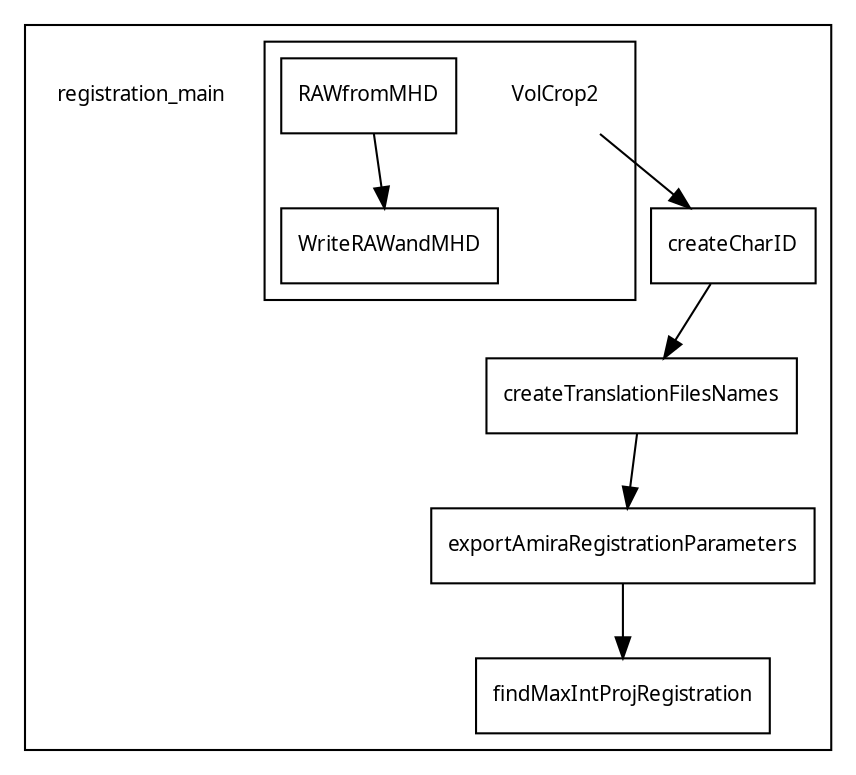digraph Registration {
	graph [fontsize=10 fontname="Verdana" compound=true];
	node [shape=rect fontsize=10 fontname="Verdana"];

	subgraph cluster_registration_main {
		registration_main [shape=none]; label = "";
		subgraph cluster_VolCrop2 {
			VolCrop2 [shape=none]; label = "";
			RAWfromMHD -> WriteRAWandMHD
		}
		VolCrop2 ->
		createCharID ->
		createTranslationFilesNames ->
		exportAmiraRegistrationParameters ->
		findMaxIntProjRegistration
	}
}
